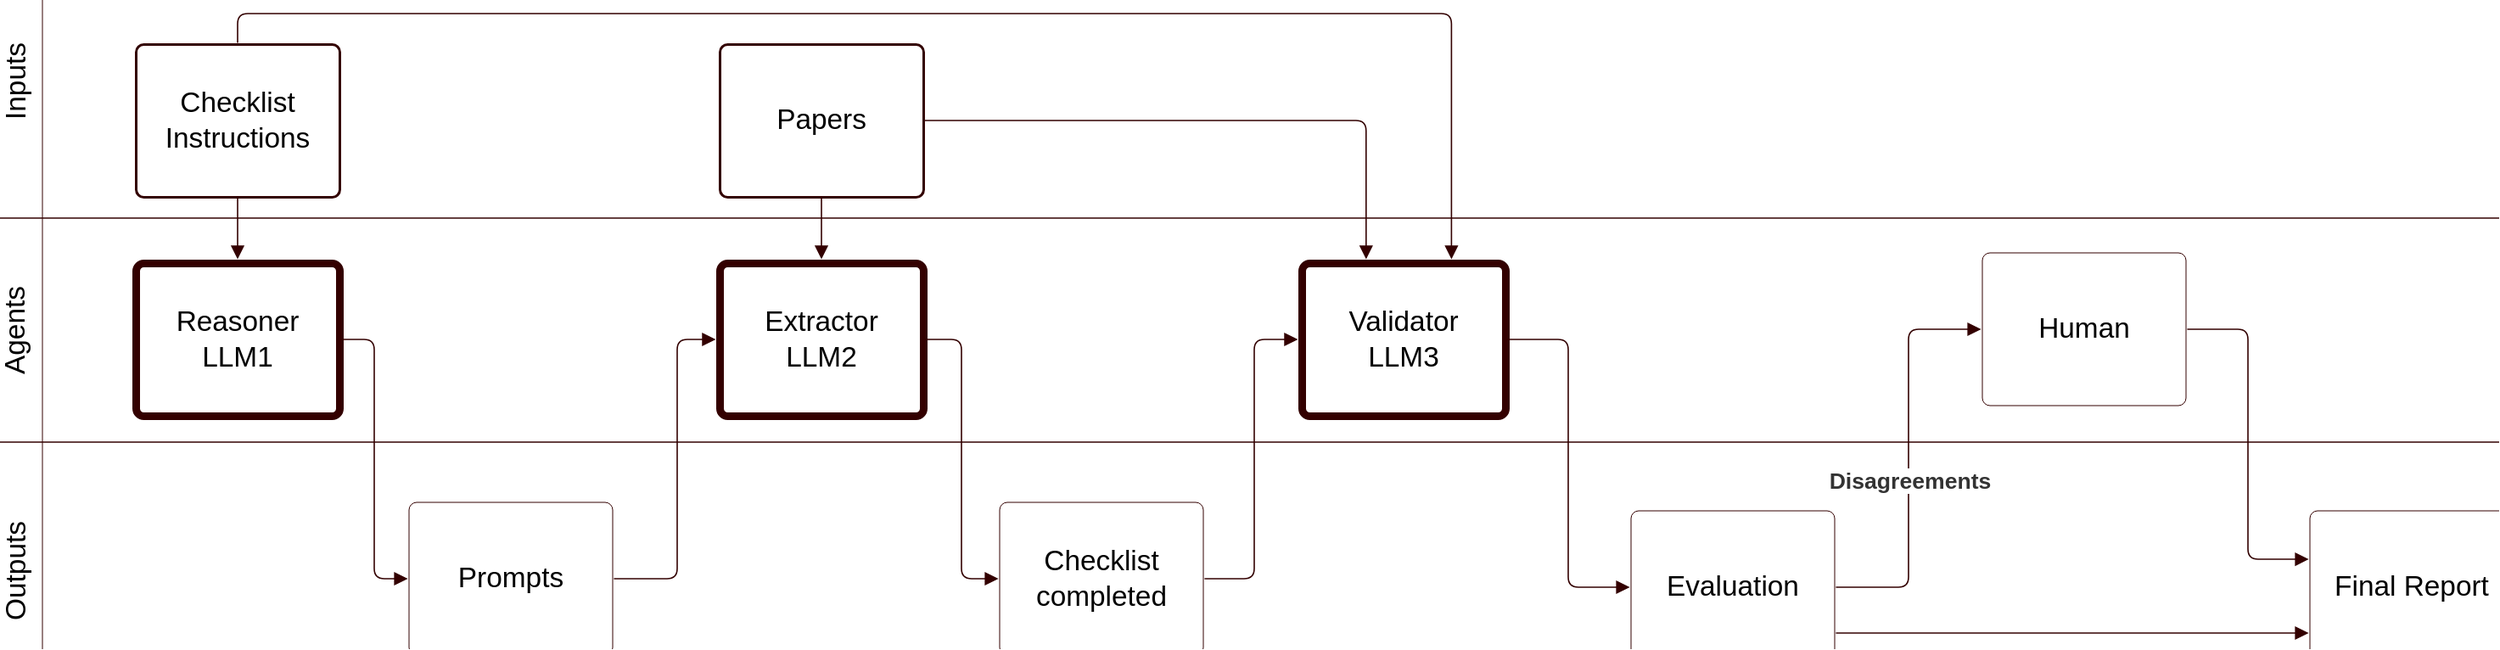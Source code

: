 <mxfile version="26.0.9">
  <diagram name="Page-1" id="yxuGSF7caCbsqtL8cTFJ">
    <mxGraphModel dx="2476" dy="3087" grid="1" gridSize="10" guides="1" tooltips="1" connect="1" arrows="1" fold="1" page="1" pageScale="1" pageWidth="850" pageHeight="1100" math="0" shadow="0">
      <root>
        <mxCell id="0" />
        <mxCell id="1" parent="0" />
        <mxCell id="lyl5K1hddJO4YnVaK_Bw-24" value="" style="fillColor=none;strokeColor=#330000;pointerEvents=0;fontStyle=0;html=1;whiteSpace=wrap;container=1;collapsible=0;childLayout=stackLayout;resizeParent=1;dropTarget=0;horizontalStack=0;fontSize=13;spacing=0;rounded=1;absoluteArcSize=1;arcSize=9;horizontal=0;strokeWidth=NaN;" parent="1" vertex="1">
          <mxGeometry x="226" y="-77" width="1517.334" height="444" isRotated="1" as="geometry" />
        </mxCell>
        <mxCell id="lyl5K1hddJO4YnVaK_Bw-25" value="Inputs" style="swimlane;html=1;whiteSpace=wrap;connectable=0;fontStyle=0;startSize=30;dropTarget=0;rounded=0;horizontal=0;spacing=0;strokeColor=#330000;fillColor=none;strokeWidth=NaN;container=1;pointerEvents=0;collapsible=0;recursiveResize=0;fontSize=16.7;" parent="lyl5K1hddJO4YnVaK_Bw-24" vertex="1">
          <mxGeometry width="1517.334" height="160.5" as="geometry" />
        </mxCell>
        <mxCell id="lyl5K1hddJO4YnVaK_Bw-26" value="Agents" style="swimlane;html=1;whiteSpace=wrap;connectable=0;fontStyle=0;startSize=30;dropTarget=0;rounded=0;horizontal=0;spacing=0;strokeColor=#330000;fillColor=none;strokeWidth=NaN;container=1;pointerEvents=0;collapsible=0;recursiveResize=0;fontSize=16.7;" parent="lyl5K1hddJO4YnVaK_Bw-24" vertex="1">
          <mxGeometry y="160.5" width="1517.334" height="132" as="geometry" />
        </mxCell>
        <mxCell id="lyl5K1hddJO4YnVaK_Bw-27" value="Outputs" style="swimlane;html=1;whiteSpace=wrap;connectable=0;fontStyle=0;startSize=30;dropTarget=0;rounded=0;horizontal=0;spacing=0;strokeColor=#330000;fillColor=none;strokeWidth=NaN;container=1;pointerEvents=0;collapsible=0;recursiveResize=0;fontSize=16.7;" parent="lyl5K1hddJO4YnVaK_Bw-24" vertex="1">
          <mxGeometry y="292.5" width="1517.334" height="151.5" as="geometry" />
        </mxCell>
        <mxCell id="lyl5K1hddJO4YnVaK_Bw-28" value="Reasoner LLM1" style="html=1;overflow=block;blockSpacing=1;whiteSpace=wrap;fontSize=16.7;fontColor=default;spacing=9;strokeColor=#330000;strokeOpacity=100;fillOpacity=100;rounded=1;absoluteArcSize=1;arcSize=9;fillColor=none;strokeWidth=4.5;lucidId=lMESaBkdij4Y;" parent="1" vertex="1">
          <mxGeometry x="311" y="110" width="120" height="90" as="geometry" />
        </mxCell>
        <mxCell id="lyl5K1hddJO4YnVaK_Bw-29" value="" style="html=1;jettySize=18;whiteSpace=wrap;fontSize=13;strokeColor=#330000;strokeOpacity=100;strokeWidth=0.8;rounded=1;arcSize=12;edgeStyle=orthogonalEdgeStyle;startArrow=none;endArrow=block;endFill=1;exitX=1.019;exitY=0.5;exitPerimeter=0;entryX=-0.006;entryY=0.5;entryPerimeter=0;lucidId=CMES1pZAAfqx;fillColor=none;" parent="1" source="lyl5K1hddJO4YnVaK_Bw-28" target="lyl5K1hddJO4YnVaK_Bw-30" edge="1">
          <mxGeometry width="100" height="100" relative="1" as="geometry">
            <Array as="points" />
          </mxGeometry>
        </mxCell>
        <mxCell id="lyl5K1hddJO4YnVaK_Bw-30" value="Prompts" style="html=1;overflow=block;blockSpacing=1;whiteSpace=wrap;fontSize=16.7;spacing=9;strokeColor=#330000;rounded=1;absoluteArcSize=1;arcSize=9;fillColor=none;strokeWidth=NaN;lucidId=EMESftruALFM;" parent="1" vertex="1">
          <mxGeometry x="472" y="251" width="120" height="90" as="geometry" />
        </mxCell>
        <mxCell id="lyl5K1hddJO4YnVaK_Bw-31" value="Extractor LLM2" style="html=1;overflow=block;blockSpacing=1;whiteSpace=wrap;fontSize=16.7;fontColor=default;spacing=9;strokeColor=#330000;strokeOpacity=100;fillOpacity=100;rounded=1;absoluteArcSize=1;arcSize=9;fillColor=none;strokeWidth=4.5;lucidId=MMESUJ.7pgVm;" parent="1" vertex="1">
          <mxGeometry x="655" y="110" width="120" height="90" as="geometry" />
        </mxCell>
        <mxCell id="lyl5K1hddJO4YnVaK_Bw-32" value="" style="html=1;jettySize=18;whiteSpace=wrap;fontSize=13;strokeColor=#330000;strokeOpacity=100;strokeWidth=0.8;rounded=1;arcSize=12;edgeStyle=orthogonalEdgeStyle;startArrow=none;endArrow=block;endFill=1;exitX=1.019;exitY=0.5;exitPerimeter=0;entryX=-0.006;entryY=0.5;entryPerimeter=0;lucidId=eNESwrUB_AmQ;fillColor=none;" parent="1" source="lyl5K1hddJO4YnVaK_Bw-31" target="lyl5K1hddJO4YnVaK_Bw-33" edge="1">
          <mxGeometry width="100" height="100" relative="1" as="geometry">
            <Array as="points" />
          </mxGeometry>
        </mxCell>
        <mxCell id="lyl5K1hddJO4YnVaK_Bw-33" value="Checklist completed" style="html=1;overflow=block;blockSpacing=1;whiteSpace=wrap;fontSize=16.7;spacing=9;strokeColor=#330000;rounded=1;absoluteArcSize=1;arcSize=9;fillColor=none;strokeWidth=NaN;lucidId=eNES9iovbzyj;" parent="1" vertex="1">
          <mxGeometry x="820" y="251" width="120" height="90" as="geometry" />
        </mxCell>
        <mxCell id="lyl5K1hddJO4YnVaK_Bw-34" value="Checklist Instructions" style="html=1;overflow=block;blockSpacing=1;whiteSpace=wrap;fontSize=16.7;fontColor=default;spacing=9;strokeColor=#330000;strokeOpacity=100;fillOpacity=100;rounded=1;absoluteArcSize=1;arcSize=9;fillColor=none;strokeWidth=1.5;lucidId=ANESiStECeQy;" parent="1" vertex="1">
          <mxGeometry x="311" y="-19" width="120" height="90" as="geometry" />
        </mxCell>
        <mxCell id="lyl5K1hddJO4YnVaK_Bw-35" value="" style="html=1;jettySize=18;whiteSpace=wrap;fontSize=13;strokeColor=#330000;strokeOpacity=100;strokeWidth=0.8;rounded=1;arcSize=12;edgeStyle=orthogonalEdgeStyle;startArrow=none;endArrow=block;endFill=1;exitX=0.5;exitY=1.008;exitPerimeter=0;entryX=0.5;entryY=-0.025;entryPerimeter=0;lucidId=HNES81fqy.lr;fillColor=none;" parent="1" source="lyl5K1hddJO4YnVaK_Bw-34" target="lyl5K1hddJO4YnVaK_Bw-28" edge="1">
          <mxGeometry width="100" height="100" relative="1" as="geometry">
            <Array as="points" />
          </mxGeometry>
        </mxCell>
        <mxCell id="lyl5K1hddJO4YnVaK_Bw-36" value="" style="html=1;jettySize=18;whiteSpace=wrap;fontSize=13;strokeColor=#330000;strokeOpacity=100;strokeWidth=0.8;rounded=1;arcSize=12;edgeStyle=orthogonalEdgeStyle;startArrow=none;endArrow=block;endFill=1;exitX=0.5;exitY=1.008;exitPerimeter=0;entryX=0.5;entryY=-0.025;entryPerimeter=0;lucidId=xPES.e1_Slbt;fillColor=none;" parent="1" source="lyl5K1hddJO4YnVaK_Bw-49" target="lyl5K1hddJO4YnVaK_Bw-31" edge="1">
          <mxGeometry width="100" height="100" relative="1" as="geometry">
            <Array as="points" />
          </mxGeometry>
        </mxCell>
        <mxCell id="lyl5K1hddJO4YnVaK_Bw-37" value="" style="html=1;jettySize=18;whiteSpace=wrap;fontSize=13;strokeColor=#330000;strokeOpacity=100;strokeWidth=0.8;rounded=1;arcSize=12;edgeStyle=orthogonalEdgeStyle;startArrow=none;endArrow=block;endFill=1;exitX=1.006;exitY=0.5;exitPerimeter=0;entryX=-0.019;entryY=0.5;entryPerimeter=0;lucidId=oPESbT13PvIj;fillColor=none;" parent="1" source="lyl5K1hddJO4YnVaK_Bw-30" target="lyl5K1hddJO4YnVaK_Bw-31" edge="1">
          <mxGeometry width="100" height="100" relative="1" as="geometry">
            <Array as="points">
              <mxPoint x="630" y="296" />
              <mxPoint x="630" y="155" />
            </Array>
          </mxGeometry>
        </mxCell>
        <mxCell id="lyl5K1hddJO4YnVaK_Bw-38" value="" style="html=1;jettySize=18;whiteSpace=wrap;fontSize=13;strokeColor=#330000;strokeOpacity=100;strokeWidth=0.8;rounded=1;arcSize=12;edgeStyle=orthogonalEdgeStyle;startArrow=none;endArrow=block;endFill=1;exitX=0.5;exitY=-0.008;exitPerimeter=0;entryX=0.735;entryY=-0.025;entryPerimeter=0;lucidId=yWESpYsTjVdX;fillColor=none;" parent="1" source="lyl5K1hddJO4YnVaK_Bw-34" target="lyl5K1hddJO4YnVaK_Bw-39" edge="1">
          <mxGeometry width="100" height="100" relative="1" as="geometry">
            <Array as="points" />
          </mxGeometry>
        </mxCell>
        <mxCell id="lyl5K1hddJO4YnVaK_Bw-39" value="Validator LLM3" style="html=1;overflow=block;blockSpacing=1;whiteSpace=wrap;fontSize=16.7;fontColor=default;spacing=9;strokeColor=#330000;strokeOpacity=100;fillOpacity=100;rounded=1;absoluteArcSize=1;arcSize=9;fillColor=none;strokeWidth=4.5;lucidId=YPESUbvm0_V.;" parent="1" vertex="1">
          <mxGeometry x="998" y="110" width="120" height="90" as="geometry" />
        </mxCell>
        <mxCell id="lyl5K1hddJO4YnVaK_Bw-40" value="" style="html=1;jettySize=18;whiteSpace=wrap;fontSize=13;strokeColor=#330000;strokeOpacity=100;strokeWidth=0.8;rounded=1;arcSize=12;edgeStyle=orthogonalEdgeStyle;startArrow=none;endArrow=block;endFill=1;exitX=1.006;exitY=0.5;exitPerimeter=0;entryX=-0.019;entryY=0.5;entryPerimeter=0;lucidId=aQESAylXyqgc;fillColor=none;" parent="1" source="lyl5K1hddJO4YnVaK_Bw-33" target="lyl5K1hddJO4YnVaK_Bw-39" edge="1">
          <mxGeometry width="100" height="100" relative="1" as="geometry">
            <Array as="points">
              <mxPoint x="970" y="296" />
              <mxPoint x="970" y="155" />
            </Array>
          </mxGeometry>
        </mxCell>
        <mxCell id="lyl5K1hddJO4YnVaK_Bw-41" value="Evaluation" style="html=1;overflow=block;blockSpacing=1;whiteSpace=wrap;fontSize=16.7;spacing=9;strokeColor=#330000;rounded=1;absoluteArcSize=1;arcSize=9;fillColor=none;strokeWidth=NaN;lucidId=jQES~DEDrfyK;" parent="1" vertex="1">
          <mxGeometry x="1192" y="256" width="120" height="90" as="geometry" />
        </mxCell>
        <mxCell id="lyl5K1hddJO4YnVaK_Bw-42" value="" style="html=1;jettySize=18;whiteSpace=wrap;fontSize=13;strokeColor=#330000;strokeOpacity=100;strokeWidth=0.8;rounded=1;arcSize=12;edgeStyle=orthogonalEdgeStyle;startArrow=none;endArrow=block;endFill=1;exitX=1.019;exitY=0.5;exitPerimeter=0;entryX=-0.006;entryY=0.5;entryPerimeter=0;lucidId=rQESOTMk~ZJ3;fillColor=none;" parent="1" source="lyl5K1hddJO4YnVaK_Bw-39" target="lyl5K1hddJO4YnVaK_Bw-41" edge="1">
          <mxGeometry width="100" height="100" relative="1" as="geometry">
            <Array as="points" />
          </mxGeometry>
        </mxCell>
        <mxCell id="lyl5K1hddJO4YnVaK_Bw-43" value="Human" style="html=1;overflow=block;blockSpacing=1;whiteSpace=wrap;fontSize=16.7;spacing=9;strokeColor=#330000;rounded=1;absoluteArcSize=1;arcSize=9;fillColor=none;strokeWidth=NaN;lucidId=yQESR6AR3G-_;" parent="1" vertex="1">
          <mxGeometry x="1399" y="104" width="120" height="90" as="geometry" />
        </mxCell>
        <mxCell id="lyl5K1hddJO4YnVaK_Bw-44" value="" style="html=1;jettySize=18;whiteSpace=wrap;fontSize=13;strokeColor=#330000;strokeOpacity=100;strokeWidth=0.8;rounded=1;arcSize=12;edgeStyle=orthogonalEdgeStyle;startArrow=none;endArrow=block;endFill=1;exitX=1.006;exitY=0.5;exitPerimeter=0;entryX=-0.006;entryY=0.5;entryPerimeter=0;lucidId=IQESYatSSTmb;fillColor=none;" parent="1" source="lyl5K1hddJO4YnVaK_Bw-41" target="lyl5K1hddJO4YnVaK_Bw-43" edge="1">
          <mxGeometry width="100" height="100" relative="1" as="geometry">
            <Array as="points" />
          </mxGeometry>
        </mxCell>
        <mxCell id="lyl5K1hddJO4YnVaK_Bw-45" value="Disagreements" style="text;html=1;resizable=0;labelBackgroundColor=default;align=center;verticalAlign=middle;fontStyle=1;fontColor=#333333;fontSize=13.3;" parent="lyl5K1hddJO4YnVaK_Bw-44" vertex="1">
          <mxGeometry x="-0.108" relative="1" as="geometry" />
        </mxCell>
        <mxCell id="lyl5K1hddJO4YnVaK_Bw-46" value="Final Report" style="html=1;overflow=block;blockSpacing=1;whiteSpace=wrap;fontSize=16.7;spacing=9;strokeColor=#330000;rounded=1;absoluteArcSize=1;arcSize=9;fillColor=none;strokeWidth=NaN;lucidId=RQESWExT5-r0;" parent="1" vertex="1">
          <mxGeometry x="1592" y="256" width="120" height="90" as="geometry" />
        </mxCell>
        <mxCell id="lyl5K1hddJO4YnVaK_Bw-47" value="" style="html=1;jettySize=18;whiteSpace=wrap;fontSize=13;strokeColor=#330000;strokeOpacity=100;strokeWidth=0.8;rounded=1;arcSize=12;edgeStyle=orthogonalEdgeStyle;startArrow=none;endArrow=block;endFill=1;exitX=1.006;exitY=0.5;exitPerimeter=0;entryX=-0.006;entryY=0.317;entryPerimeter=0;lucidId=1QESxCid2lw4;fillColor=none;" parent="1" source="lyl5K1hddJO4YnVaK_Bw-43" target="lyl5K1hddJO4YnVaK_Bw-46" edge="1">
          <mxGeometry width="100" height="100" relative="1" as="geometry">
            <Array as="points" />
          </mxGeometry>
        </mxCell>
        <mxCell id="lyl5K1hddJO4YnVaK_Bw-48" value="" style="html=1;jettySize=18;whiteSpace=wrap;fontSize=13;strokeColor=#330000;strokeOpacity=100;strokeWidth=0.8;rounded=1;arcSize=12;edgeStyle=orthogonalEdgeStyle;startArrow=none;endArrow=block;endFill=1;exitX=1.006;exitY=0.8;exitPerimeter=0;entryX=-0.006;entryY=0.8;entryPerimeter=0;lucidId=8QESv_3oYUg7;fillColor=none;" parent="1" source="lyl5K1hddJO4YnVaK_Bw-41" target="lyl5K1hddJO4YnVaK_Bw-46" edge="1">
          <mxGeometry width="100" height="100" relative="1" as="geometry">
            <Array as="points" />
          </mxGeometry>
        </mxCell>
        <mxCell id="lyl5K1hddJO4YnVaK_Bw-49" value="Papers" style="html=1;overflow=block;blockSpacing=1;whiteSpace=wrap;fontSize=16.7;spacing=9;strokeColor=#330000;strokeOpacity=100;fillOpacity=100;rounded=1;absoluteArcSize=1;arcSize=9;fillColor=none;strokeWidth=1.5;lucidId=5OESUx_H7KHS;" parent="1" vertex="1">
          <mxGeometry x="655" y="-19" width="120" height="90" as="geometry" />
        </mxCell>
        <mxCell id="lyl5K1hddJO4YnVaK_Bw-50" value="" style="html=1;jettySize=18;whiteSpace=wrap;fontSize=13;strokeColor=#330000;strokeOpacity=100;strokeWidth=0.8;rounded=1;arcSize=12;edgeStyle=orthogonalEdgeStyle;startArrow=none;endArrow=block;endFill=1;exitX=1.006;exitY=0.5;exitPerimeter=0;entryX=0.316;entryY=-0.025;entryPerimeter=0;lucidId=JWESOWV1f0EX;fillColor=none;" parent="1" source="lyl5K1hddJO4YnVaK_Bw-49" target="lyl5K1hddJO4YnVaK_Bw-39" edge="1">
          <mxGeometry width="100" height="100" relative="1" as="geometry">
            <Array as="points" />
          </mxGeometry>
        </mxCell>
      </root>
    </mxGraphModel>
  </diagram>
</mxfile>

